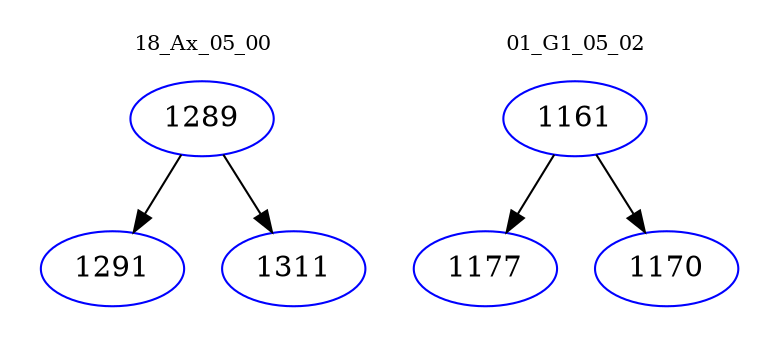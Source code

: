 digraph{
subgraph cluster_0 {
color = white
label = "18_Ax_05_00";
fontsize=10;
T0_1289 [label="1289", color="blue"]
T0_1289 -> T0_1291 [color="black"]
T0_1291 [label="1291", color="blue"]
T0_1289 -> T0_1311 [color="black"]
T0_1311 [label="1311", color="blue"]
}
subgraph cluster_1 {
color = white
label = "01_G1_05_02";
fontsize=10;
T1_1161 [label="1161", color="blue"]
T1_1161 -> T1_1177 [color="black"]
T1_1177 [label="1177", color="blue"]
T1_1161 -> T1_1170 [color="black"]
T1_1170 [label="1170", color="blue"]
}
}
